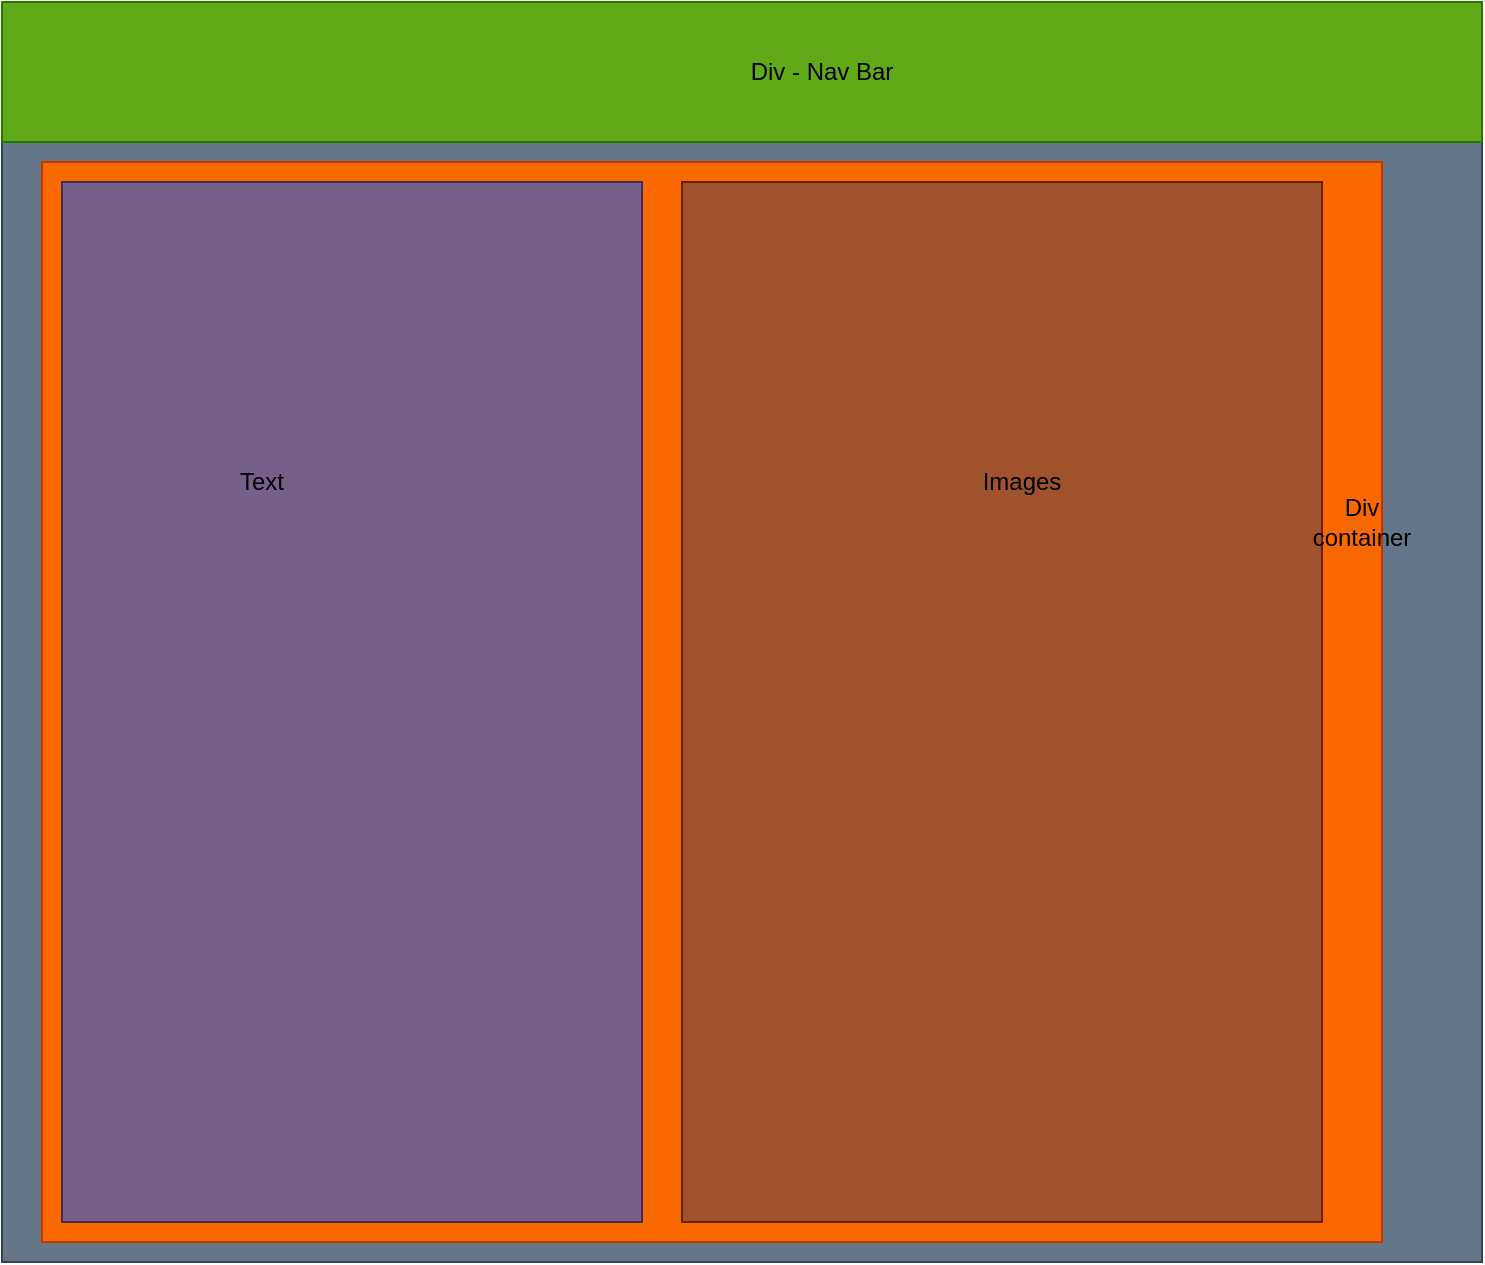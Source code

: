 <mxfile>
    <diagram id="fvXR1uMgcstzJIS6BT00" name="Page-1">
        <mxGraphModel dx="790" dy="617" grid="1" gridSize="10" guides="1" tooltips="1" connect="1" arrows="1" fold="1" page="1" pageScale="1" pageWidth="827" pageHeight="1169" math="0" shadow="0">
            <root>
                <mxCell id="0"/>
                <mxCell id="1" parent="0"/>
                <mxCell id="2" value="" style="rounded=0;whiteSpace=wrap;html=1;fillColor=#647687;strokeColor=#314354;fontColor=#ffffff;" parent="1" vertex="1">
                    <mxGeometry x="20" width="740" height="630" as="geometry"/>
                </mxCell>
                <mxCell id="3" value="" style="rounded=0;whiteSpace=wrap;html=1;fillColor=#60a917;strokeColor=#2D7600;fontColor=#ffffff;" parent="1" vertex="1">
                    <mxGeometry x="20" width="740" height="70" as="geometry"/>
                </mxCell>
                <mxCell id="4" value="" style="rounded=0;whiteSpace=wrap;html=1;fillColor=#fa6800;strokeColor=#C73500;fontColor=#000000;" parent="1" vertex="1">
                    <mxGeometry x="40" y="80" width="670" height="540" as="geometry"/>
                </mxCell>
                <mxCell id="5" value="" style="rounded=0;whiteSpace=wrap;html=1;fillColor=#76608a;strokeColor=#432D57;fontColor=#ffffff;" parent="1" vertex="1">
                    <mxGeometry x="50" y="90" width="290" height="520" as="geometry"/>
                </mxCell>
                <mxCell id="6" value="" style="rounded=0;whiteSpace=wrap;html=1;fillColor=#a0522d;strokeColor=#6D1F00;fontColor=#ffffff;" parent="1" vertex="1">
                    <mxGeometry x="360" y="90" width="320" height="520" as="geometry"/>
                </mxCell>
                <mxCell id="7" value="Div - Nav Bar" style="text;html=1;strokeColor=none;fillColor=none;align=center;verticalAlign=middle;whiteSpace=wrap;rounded=0;" parent="1" vertex="1">
                    <mxGeometry x="370" y="25" width="120" height="20" as="geometry"/>
                </mxCell>
                <mxCell id="8" value="Div container" style="text;html=1;strokeColor=none;fillColor=none;align=center;verticalAlign=middle;whiteSpace=wrap;rounded=0;" parent="1" vertex="1">
                    <mxGeometry x="680" y="250" width="40" height="20" as="geometry"/>
                </mxCell>
                <mxCell id="9" value="Images" style="text;html=1;strokeColor=none;fillColor=none;align=center;verticalAlign=middle;whiteSpace=wrap;rounded=0;" parent="1" vertex="1">
                    <mxGeometry x="510" y="230" width="40" height="20" as="geometry"/>
                </mxCell>
                <mxCell id="10" value="Text" style="text;html=1;strokeColor=none;fillColor=none;align=center;verticalAlign=middle;whiteSpace=wrap;rounded=0;" parent="1" vertex="1">
                    <mxGeometry x="130" y="230" width="40" height="20" as="geometry"/>
                </mxCell>
            </root>
        </mxGraphModel>
    </diagram>
    <diagram id="jD8bHkSmHgnSgcXkm_ki" name="Page-2">
        <mxGraphModel dx="790" dy="617" grid="1" gridSize="10" guides="1" tooltips="1" connect="1" arrows="1" fold="1" page="1" pageScale="1" pageWidth="827" pageHeight="1169" math="0" shadow="0">
            <root>
                <mxCell id="E63ktTMH49arZVvFKUs3-0"/>
                <mxCell id="E63ktTMH49arZVvFKUs3-1" parent="E63ktTMH49arZVvFKUs3-0"/>
                <mxCell id="E63ktTMH49arZVvFKUs3-2" value="" style="rounded=0;whiteSpace=wrap;html=1;" parent="E63ktTMH49arZVvFKUs3-1" vertex="1">
                    <mxGeometry x="30" y="40" width="750" height="560" as="geometry"/>
                </mxCell>
                <mxCell id="E63ktTMH49arZVvFKUs3-3" value="nav bar" style="rounded=0;whiteSpace=wrap;html=1;fillColor=#d80073;strokeColor=#A50040;fontColor=#ffffff;" parent="E63ktTMH49arZVvFKUs3-1" vertex="1">
                    <mxGeometry x="30" y="40" width="750" height="60" as="geometry"/>
                </mxCell>
                <mxCell id="E63ktTMH49arZVvFKUs3-5" value="" style="rounded=0;whiteSpace=wrap;html=1;fillColor=#fa6800;strokeColor=#C73500;fontColor=#000000;" parent="E63ktTMH49arZVvFKUs3-1" vertex="1">
                    <mxGeometry x="60" y="110" width="680" height="450" as="geometry"/>
                </mxCell>
                <mxCell id="E63ktTMH49arZVvFKUs3-6" value="" style="rounded=0;whiteSpace=wrap;html=1;fillColor=#f0a30a;strokeColor=#BD7000;fontColor=#000000;" parent="E63ktTMH49arZVvFKUs3-1" vertex="1">
                    <mxGeometry x="80" y="120" width="190" height="430" as="geometry"/>
                </mxCell>
                <mxCell id="E63ktTMH49arZVvFKUs3-8" value="Text" style="text;html=1;strokeColor=none;fillColor=none;align=center;verticalAlign=middle;whiteSpace=wrap;rounded=0;" parent="E63ktTMH49arZVvFKUs3-1" vertex="1">
                    <mxGeometry x="160" y="260" width="40" height="20" as="geometry"/>
                </mxCell>
                <mxCell id="E63ktTMH49arZVvFKUs3-9" value="" style="rounded=0;whiteSpace=wrap;html=1;fillColor=#647687;strokeColor=#314354;fontColor=#ffffff;" parent="E63ktTMH49arZVvFKUs3-1" vertex="1">
                    <mxGeometry x="430" y="130" width="300" height="400" as="geometry"/>
                </mxCell>
                <mxCell id="E63ktTMH49arZVvFKUs3-10" value="images" style="text;html=1;strokeColor=none;fillColor=none;align=center;verticalAlign=middle;whiteSpace=wrap;rounded=0;" parent="E63ktTMH49arZVvFKUs3-1" vertex="1">
                    <mxGeometry x="590" y="260" width="40" height="20" as="geometry"/>
                </mxCell>
                <mxCell id="jEelVvtsR-SoMmxD8Twb-0" value="Container" style="text;html=1;strokeColor=none;fillColor=none;align=center;verticalAlign=middle;whiteSpace=wrap;rounded=0;" parent="E63ktTMH49arZVvFKUs3-1" vertex="1">
                    <mxGeometry x="330" y="170" width="40" height="20" as="geometry"/>
                </mxCell>
                <mxCell id="eNT9_o5E6-K9XByAH3WQ-0" value="Logo" style="rounded=0;whiteSpace=wrap;html=1;fillColor=#a20025;strokeColor=#6F0000;fontColor=#ffffff;" parent="E63ktTMH49arZVvFKUs3-1" vertex="1">
                    <mxGeometry x="30" y="40" width="120" height="60" as="geometry"/>
                </mxCell>
                <mxCell id="0gpZ9eaAjh0ANF4RYcla-0" value="link to twitter" style="rounded=0;whiteSpace=wrap;html=1;" parent="E63ktTMH49arZVvFKUs3-1" vertex="1">
                    <mxGeometry x="294" y="230" width="120" height="60" as="geometry"/>
                </mxCell>
                <mxCell id="0gpZ9eaAjh0ANF4RYcla-1" value="link to instagram" style="rounded=0;whiteSpace=wrap;html=1;" parent="E63ktTMH49arZVvFKUs3-1" vertex="1">
                    <mxGeometry x="294" y="310" width="120" height="50" as="geometry"/>
                </mxCell>
                <mxCell id="0gpZ9eaAjh0ANF4RYcla-2" value="link to facebook&amp;nbsp;" style="rounded=0;whiteSpace=wrap;html=1;" parent="E63ktTMH49arZVvFKUs3-1" vertex="1">
                    <mxGeometry x="294" y="400" width="120" height="60" as="geometry"/>
                </mxCell>
            </root>
        </mxGraphModel>
    </diagram>
    <diagram id="HFaTgQ70BkNxaojb79nY" name="Page-3">
        <mxGraphModel dx="790" dy="617" grid="1" gridSize="10" guides="1" tooltips="1" connect="1" arrows="1" fold="1" page="1" pageScale="1" pageWidth="827" pageHeight="1169" math="0" shadow="0">
            <root>
                <mxCell id="KFf9Lu2dOHiYFs6_LqYv-0"/>
                <mxCell id="KFf9Lu2dOHiYFs6_LqYv-1" parent="KFf9Lu2dOHiYFs6_LqYv-0"/>
                <mxCell id="KFf9Lu2dOHiYFs6_LqYv-2" value="" style="rounded=0;whiteSpace=wrap;html=1;" parent="KFf9Lu2dOHiYFs6_LqYv-1" vertex="1">
                    <mxGeometry x="70" y="40" width="650" height="580" as="geometry"/>
                </mxCell>
                <mxCell id="KFf9Lu2dOHiYFs6_LqYv-3" value="div - nav bar" style="rounded=0;whiteSpace=wrap;html=1;fillColor=#fa6800;strokeColor=#C73500;fontColor=#000000;" parent="KFf9Lu2dOHiYFs6_LqYv-1" vertex="1">
                    <mxGeometry x="70" y="40" width="650" height="60" as="geometry"/>
                </mxCell>
                <mxCell id="KFf9Lu2dOHiYFs6_LqYv-5" value="" style="rounded=0;whiteSpace=wrap;html=1;fillColor=#a0522d;strokeColor=#6D1F00;fontColor=#ffffff;" parent="KFf9Lu2dOHiYFs6_LqYv-1" vertex="1">
                    <mxGeometry x="90" y="100" width="610" height="500" as="geometry"/>
                </mxCell>
                <mxCell id="KFf9Lu2dOHiYFs6_LqYv-7" value="text" style="rounded=0;whiteSpace=wrap;html=1;fillColor=#647687;strokeColor=#314354;fontColor=#ffffff;" parent="KFf9Lu2dOHiYFs6_LqYv-1" vertex="1">
                    <mxGeometry x="110" y="120" width="150" height="470" as="geometry"/>
                </mxCell>
                <mxCell id="KFf9Lu2dOHiYFs6_LqYv-8" value="images" style="rounded=0;whiteSpace=wrap;html=1;fillColor=#6d8764;strokeColor=#3A5431;fontColor=#ffffff;" parent="KFf9Lu2dOHiYFs6_LqYv-1" vertex="1">
                    <mxGeometry x="420" y="130" width="250" height="450" as="geometry"/>
                </mxCell>
                <mxCell id="KFf9Lu2dOHiYFs6_LqYv-11" value="container" style="text;html=1;strokeColor=none;fillColor=none;align=center;verticalAlign=middle;whiteSpace=wrap;rounded=0;" parent="KFf9Lu2dOHiYFs6_LqYv-1" vertex="1">
                    <mxGeometry x="320" y="280" width="40" height="20" as="geometry"/>
                </mxCell>
                <mxCell id="K23ZNKEeJ1zA7kTdOvVW-0" value="logo" style="rounded=0;whiteSpace=wrap;html=1;fillColor=#d80073;strokeColor=#A50040;fontColor=#ffffff;" parent="KFf9Lu2dOHiYFs6_LqYv-1" vertex="1">
                    <mxGeometry x="70" y="40" width="120" height="60" as="geometry"/>
                </mxCell>
                <mxCell id="ABSwAdPWXiik1g0YDHXB-0" value="link to twitter" style="rounded=0;whiteSpace=wrap;html=1;" parent="KFf9Lu2dOHiYFs6_LqYv-1" vertex="1">
                    <mxGeometry x="280" y="190" width="120" height="60" as="geometry"/>
                </mxCell>
                <mxCell id="ABSwAdPWXiik1g0YDHXB-1" value="link to instagram" style="rounded=0;whiteSpace=wrap;html=1;" parent="KFf9Lu2dOHiYFs6_LqYv-1" vertex="1">
                    <mxGeometry x="280" y="450" width="120" height="60" as="geometry"/>
                </mxCell>
                <mxCell id="ed3DI3Vsphk_USJ5M9UM-1" value="link to facebook&amp;nbsp;" style="rounded=0;whiteSpace=wrap;html=1;" parent="KFf9Lu2dOHiYFs6_LqYv-1" vertex="1">
                    <mxGeometry x="280" y="340" width="120" height="60" as="geometry"/>
                </mxCell>
            </root>
        </mxGraphModel>
    </diagram>
</mxfile>